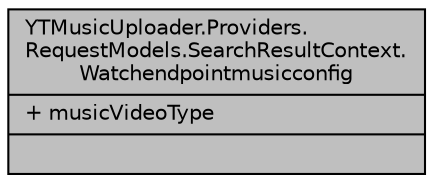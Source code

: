 digraph "YTMusicUploader.Providers.RequestModels.SearchResultContext.Watchendpointmusicconfig"
{
 // LATEX_PDF_SIZE
  edge [fontname="Helvetica",fontsize="10",labelfontname="Helvetica",labelfontsize="10"];
  node [fontname="Helvetica",fontsize="10",shape=record];
  Node1 [label="{YTMusicUploader.Providers.\lRequestModels.SearchResultContext.\lWatchendpointmusicconfig\n|+ musicVideoType\l|}",height=0.2,width=0.4,color="black", fillcolor="grey75", style="filled", fontcolor="black",tooltip=" "];
}
